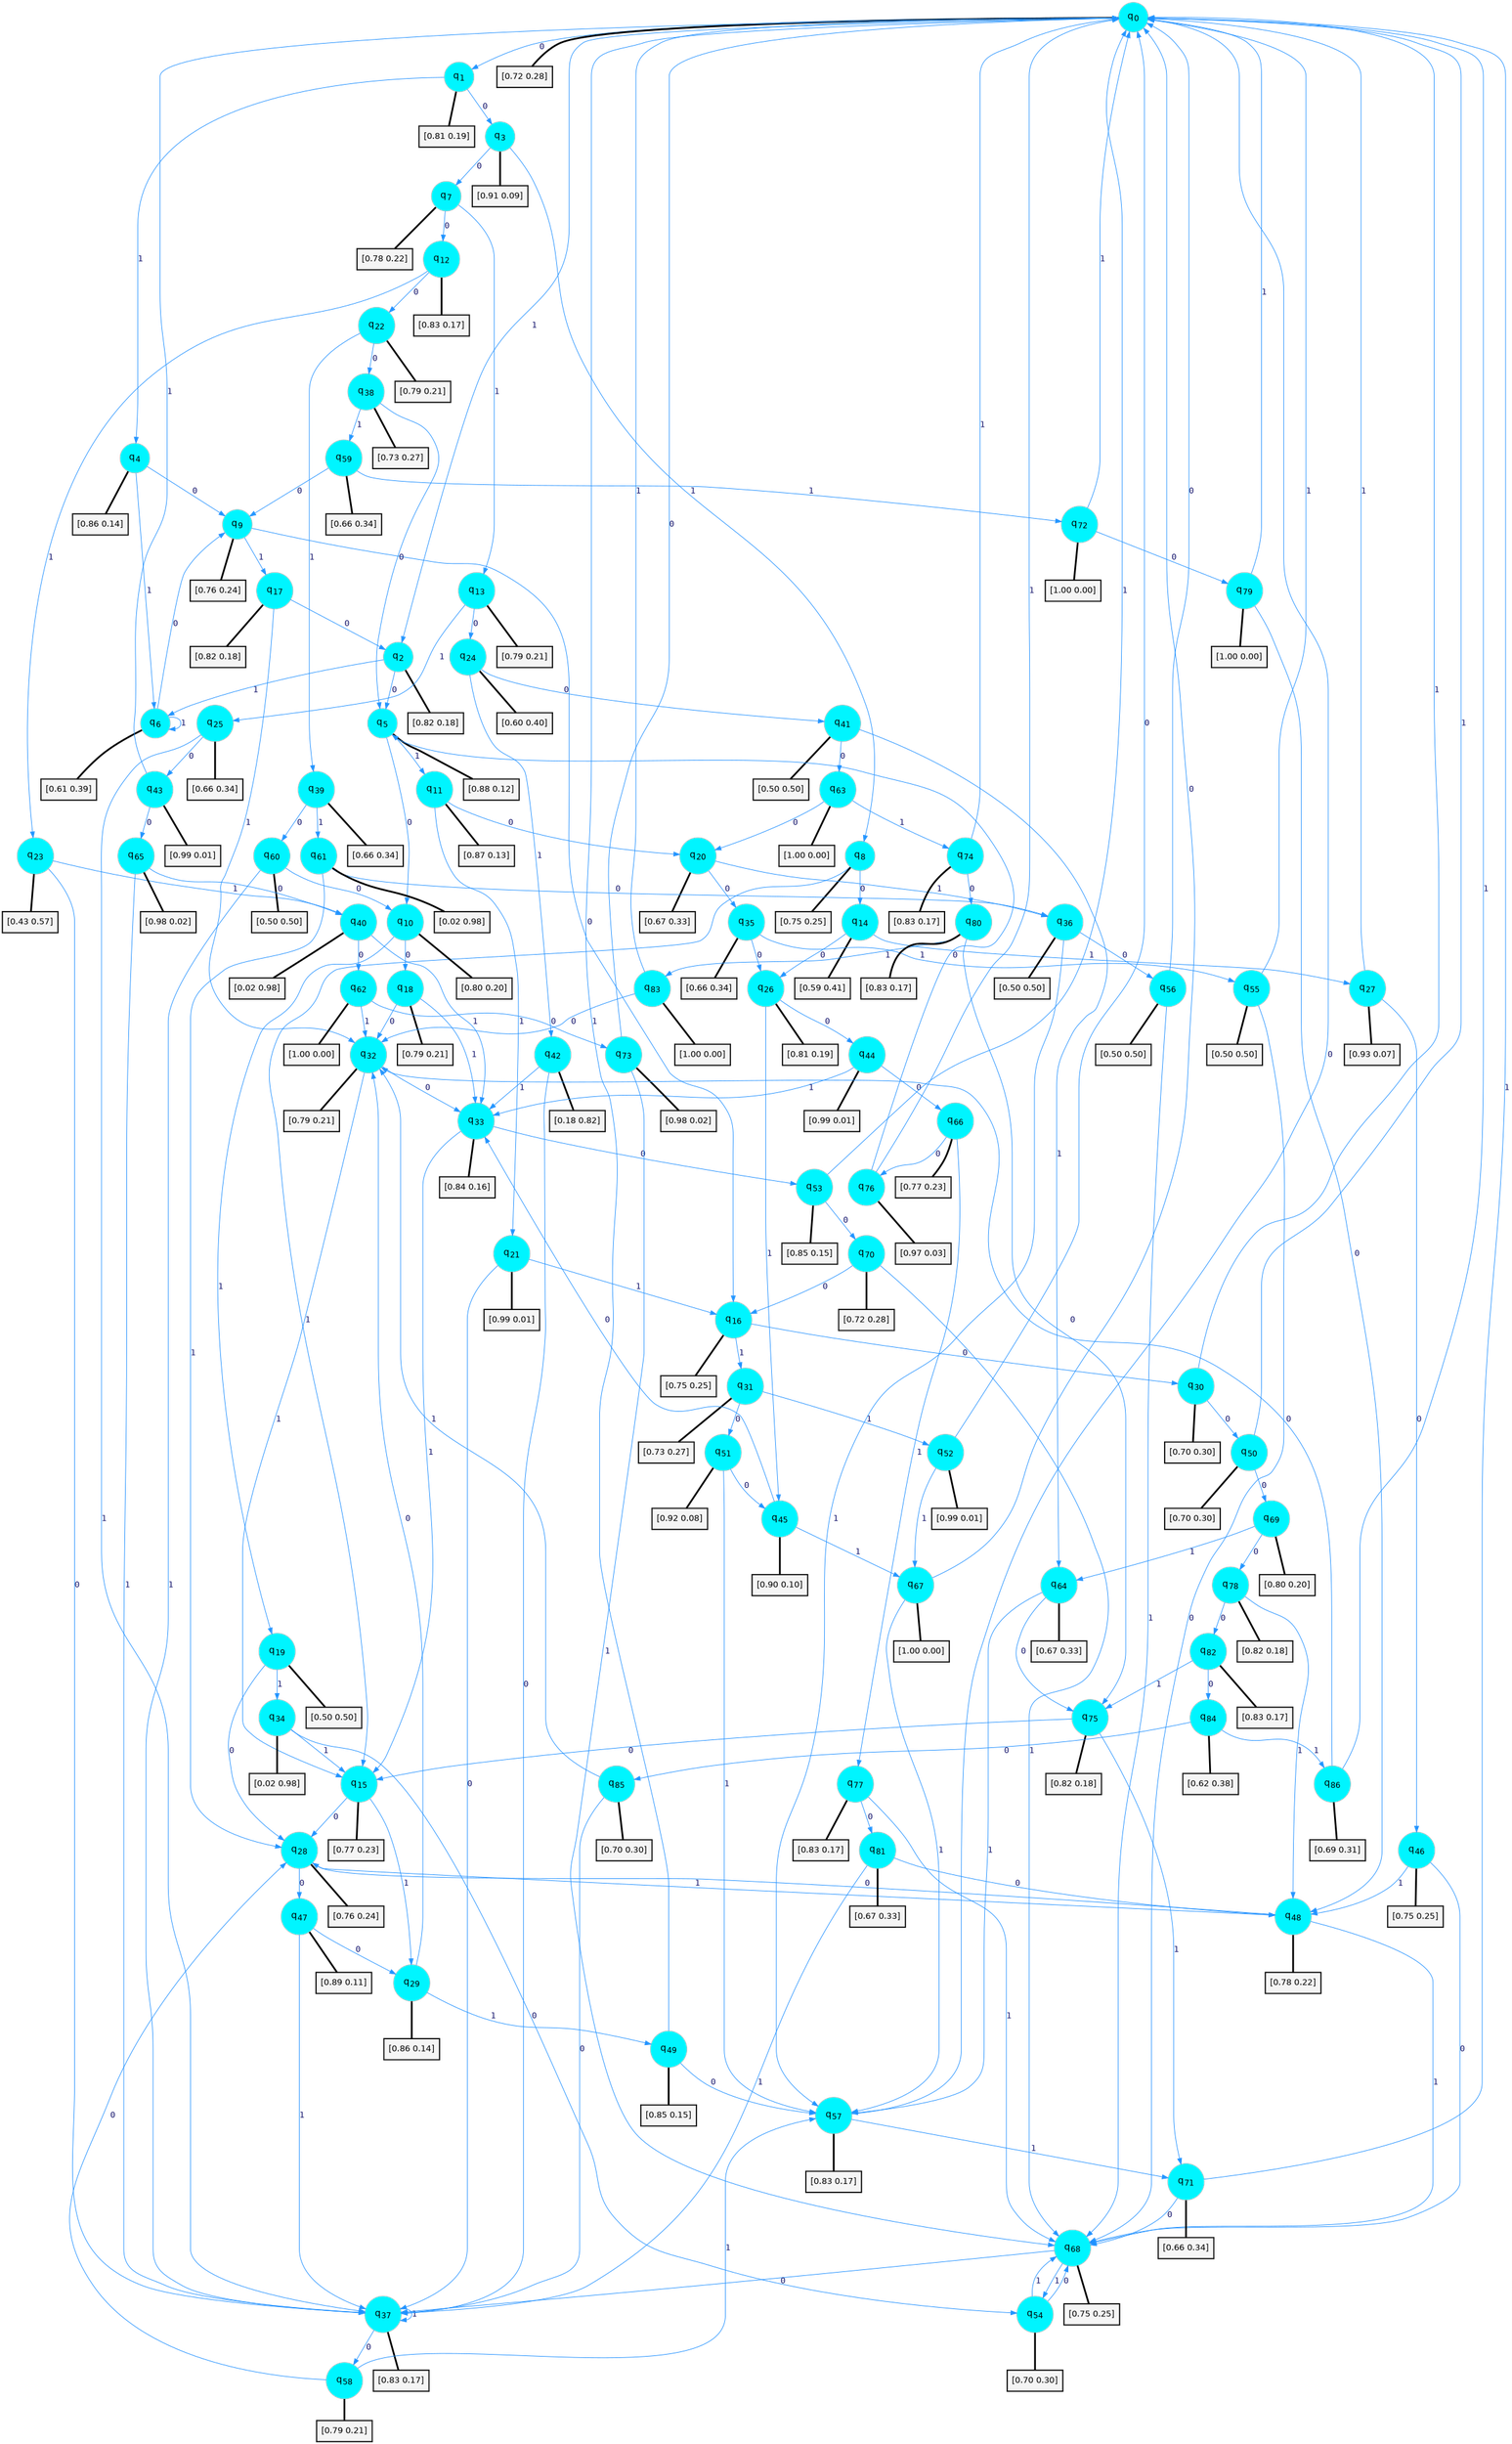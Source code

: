 digraph G {
graph [
bgcolor=transparent, dpi=300, rankdir=TD, size="40,25"];
node [
color=gray, fillcolor=turquoise1, fontcolor=black, fontname=Helvetica, fontsize=16, fontweight=bold, shape=circle, style=filled];
edge [
arrowsize=1, color=dodgerblue1, fontcolor=midnightblue, fontname=courier, fontweight=bold, penwidth=1, style=solid, weight=20];
0[label=<q<SUB>0</SUB>>];
1[label=<q<SUB>1</SUB>>];
2[label=<q<SUB>2</SUB>>];
3[label=<q<SUB>3</SUB>>];
4[label=<q<SUB>4</SUB>>];
5[label=<q<SUB>5</SUB>>];
6[label=<q<SUB>6</SUB>>];
7[label=<q<SUB>7</SUB>>];
8[label=<q<SUB>8</SUB>>];
9[label=<q<SUB>9</SUB>>];
10[label=<q<SUB>10</SUB>>];
11[label=<q<SUB>11</SUB>>];
12[label=<q<SUB>12</SUB>>];
13[label=<q<SUB>13</SUB>>];
14[label=<q<SUB>14</SUB>>];
15[label=<q<SUB>15</SUB>>];
16[label=<q<SUB>16</SUB>>];
17[label=<q<SUB>17</SUB>>];
18[label=<q<SUB>18</SUB>>];
19[label=<q<SUB>19</SUB>>];
20[label=<q<SUB>20</SUB>>];
21[label=<q<SUB>21</SUB>>];
22[label=<q<SUB>22</SUB>>];
23[label=<q<SUB>23</SUB>>];
24[label=<q<SUB>24</SUB>>];
25[label=<q<SUB>25</SUB>>];
26[label=<q<SUB>26</SUB>>];
27[label=<q<SUB>27</SUB>>];
28[label=<q<SUB>28</SUB>>];
29[label=<q<SUB>29</SUB>>];
30[label=<q<SUB>30</SUB>>];
31[label=<q<SUB>31</SUB>>];
32[label=<q<SUB>32</SUB>>];
33[label=<q<SUB>33</SUB>>];
34[label=<q<SUB>34</SUB>>];
35[label=<q<SUB>35</SUB>>];
36[label=<q<SUB>36</SUB>>];
37[label=<q<SUB>37</SUB>>];
38[label=<q<SUB>38</SUB>>];
39[label=<q<SUB>39</SUB>>];
40[label=<q<SUB>40</SUB>>];
41[label=<q<SUB>41</SUB>>];
42[label=<q<SUB>42</SUB>>];
43[label=<q<SUB>43</SUB>>];
44[label=<q<SUB>44</SUB>>];
45[label=<q<SUB>45</SUB>>];
46[label=<q<SUB>46</SUB>>];
47[label=<q<SUB>47</SUB>>];
48[label=<q<SUB>48</SUB>>];
49[label=<q<SUB>49</SUB>>];
50[label=<q<SUB>50</SUB>>];
51[label=<q<SUB>51</SUB>>];
52[label=<q<SUB>52</SUB>>];
53[label=<q<SUB>53</SUB>>];
54[label=<q<SUB>54</SUB>>];
55[label=<q<SUB>55</SUB>>];
56[label=<q<SUB>56</SUB>>];
57[label=<q<SUB>57</SUB>>];
58[label=<q<SUB>58</SUB>>];
59[label=<q<SUB>59</SUB>>];
60[label=<q<SUB>60</SUB>>];
61[label=<q<SUB>61</SUB>>];
62[label=<q<SUB>62</SUB>>];
63[label=<q<SUB>63</SUB>>];
64[label=<q<SUB>64</SUB>>];
65[label=<q<SUB>65</SUB>>];
66[label=<q<SUB>66</SUB>>];
67[label=<q<SUB>67</SUB>>];
68[label=<q<SUB>68</SUB>>];
69[label=<q<SUB>69</SUB>>];
70[label=<q<SUB>70</SUB>>];
71[label=<q<SUB>71</SUB>>];
72[label=<q<SUB>72</SUB>>];
73[label=<q<SUB>73</SUB>>];
74[label=<q<SUB>74</SUB>>];
75[label=<q<SUB>75</SUB>>];
76[label=<q<SUB>76</SUB>>];
77[label=<q<SUB>77</SUB>>];
78[label=<q<SUB>78</SUB>>];
79[label=<q<SUB>79</SUB>>];
80[label=<q<SUB>80</SUB>>];
81[label=<q<SUB>81</SUB>>];
82[label=<q<SUB>82</SUB>>];
83[label=<q<SUB>83</SUB>>];
84[label=<q<SUB>84</SUB>>];
85[label=<q<SUB>85</SUB>>];
86[label=<q<SUB>86</SUB>>];
87[label="[0.72 0.28]", shape=box,fontcolor=black, fontname=Helvetica, fontsize=14, penwidth=2, fillcolor=whitesmoke,color=black];
88[label="[0.81 0.19]", shape=box,fontcolor=black, fontname=Helvetica, fontsize=14, penwidth=2, fillcolor=whitesmoke,color=black];
89[label="[0.82 0.18]", shape=box,fontcolor=black, fontname=Helvetica, fontsize=14, penwidth=2, fillcolor=whitesmoke,color=black];
90[label="[0.91 0.09]", shape=box,fontcolor=black, fontname=Helvetica, fontsize=14, penwidth=2, fillcolor=whitesmoke,color=black];
91[label="[0.86 0.14]", shape=box,fontcolor=black, fontname=Helvetica, fontsize=14, penwidth=2, fillcolor=whitesmoke,color=black];
92[label="[0.88 0.12]", shape=box,fontcolor=black, fontname=Helvetica, fontsize=14, penwidth=2, fillcolor=whitesmoke,color=black];
93[label="[0.61 0.39]", shape=box,fontcolor=black, fontname=Helvetica, fontsize=14, penwidth=2, fillcolor=whitesmoke,color=black];
94[label="[0.78 0.22]", shape=box,fontcolor=black, fontname=Helvetica, fontsize=14, penwidth=2, fillcolor=whitesmoke,color=black];
95[label="[0.75 0.25]", shape=box,fontcolor=black, fontname=Helvetica, fontsize=14, penwidth=2, fillcolor=whitesmoke,color=black];
96[label="[0.76 0.24]", shape=box,fontcolor=black, fontname=Helvetica, fontsize=14, penwidth=2, fillcolor=whitesmoke,color=black];
97[label="[0.80 0.20]", shape=box,fontcolor=black, fontname=Helvetica, fontsize=14, penwidth=2, fillcolor=whitesmoke,color=black];
98[label="[0.87 0.13]", shape=box,fontcolor=black, fontname=Helvetica, fontsize=14, penwidth=2, fillcolor=whitesmoke,color=black];
99[label="[0.83 0.17]", shape=box,fontcolor=black, fontname=Helvetica, fontsize=14, penwidth=2, fillcolor=whitesmoke,color=black];
100[label="[0.79 0.21]", shape=box,fontcolor=black, fontname=Helvetica, fontsize=14, penwidth=2, fillcolor=whitesmoke,color=black];
101[label="[0.59 0.41]", shape=box,fontcolor=black, fontname=Helvetica, fontsize=14, penwidth=2, fillcolor=whitesmoke,color=black];
102[label="[0.77 0.23]", shape=box,fontcolor=black, fontname=Helvetica, fontsize=14, penwidth=2, fillcolor=whitesmoke,color=black];
103[label="[0.75 0.25]", shape=box,fontcolor=black, fontname=Helvetica, fontsize=14, penwidth=2, fillcolor=whitesmoke,color=black];
104[label="[0.82 0.18]", shape=box,fontcolor=black, fontname=Helvetica, fontsize=14, penwidth=2, fillcolor=whitesmoke,color=black];
105[label="[0.79 0.21]", shape=box,fontcolor=black, fontname=Helvetica, fontsize=14, penwidth=2, fillcolor=whitesmoke,color=black];
106[label="[0.50 0.50]", shape=box,fontcolor=black, fontname=Helvetica, fontsize=14, penwidth=2, fillcolor=whitesmoke,color=black];
107[label="[0.67 0.33]", shape=box,fontcolor=black, fontname=Helvetica, fontsize=14, penwidth=2, fillcolor=whitesmoke,color=black];
108[label="[0.99 0.01]", shape=box,fontcolor=black, fontname=Helvetica, fontsize=14, penwidth=2, fillcolor=whitesmoke,color=black];
109[label="[0.79 0.21]", shape=box,fontcolor=black, fontname=Helvetica, fontsize=14, penwidth=2, fillcolor=whitesmoke,color=black];
110[label="[0.43 0.57]", shape=box,fontcolor=black, fontname=Helvetica, fontsize=14, penwidth=2, fillcolor=whitesmoke,color=black];
111[label="[0.60 0.40]", shape=box,fontcolor=black, fontname=Helvetica, fontsize=14, penwidth=2, fillcolor=whitesmoke,color=black];
112[label="[0.66 0.34]", shape=box,fontcolor=black, fontname=Helvetica, fontsize=14, penwidth=2, fillcolor=whitesmoke,color=black];
113[label="[0.81 0.19]", shape=box,fontcolor=black, fontname=Helvetica, fontsize=14, penwidth=2, fillcolor=whitesmoke,color=black];
114[label="[0.93 0.07]", shape=box,fontcolor=black, fontname=Helvetica, fontsize=14, penwidth=2, fillcolor=whitesmoke,color=black];
115[label="[0.76 0.24]", shape=box,fontcolor=black, fontname=Helvetica, fontsize=14, penwidth=2, fillcolor=whitesmoke,color=black];
116[label="[0.86 0.14]", shape=box,fontcolor=black, fontname=Helvetica, fontsize=14, penwidth=2, fillcolor=whitesmoke,color=black];
117[label="[0.70 0.30]", shape=box,fontcolor=black, fontname=Helvetica, fontsize=14, penwidth=2, fillcolor=whitesmoke,color=black];
118[label="[0.73 0.27]", shape=box,fontcolor=black, fontname=Helvetica, fontsize=14, penwidth=2, fillcolor=whitesmoke,color=black];
119[label="[0.79 0.21]", shape=box,fontcolor=black, fontname=Helvetica, fontsize=14, penwidth=2, fillcolor=whitesmoke,color=black];
120[label="[0.84 0.16]", shape=box,fontcolor=black, fontname=Helvetica, fontsize=14, penwidth=2, fillcolor=whitesmoke,color=black];
121[label="[0.02 0.98]", shape=box,fontcolor=black, fontname=Helvetica, fontsize=14, penwidth=2, fillcolor=whitesmoke,color=black];
122[label="[0.66 0.34]", shape=box,fontcolor=black, fontname=Helvetica, fontsize=14, penwidth=2, fillcolor=whitesmoke,color=black];
123[label="[0.50 0.50]", shape=box,fontcolor=black, fontname=Helvetica, fontsize=14, penwidth=2, fillcolor=whitesmoke,color=black];
124[label="[0.83 0.17]", shape=box,fontcolor=black, fontname=Helvetica, fontsize=14, penwidth=2, fillcolor=whitesmoke,color=black];
125[label="[0.73 0.27]", shape=box,fontcolor=black, fontname=Helvetica, fontsize=14, penwidth=2, fillcolor=whitesmoke,color=black];
126[label="[0.66 0.34]", shape=box,fontcolor=black, fontname=Helvetica, fontsize=14, penwidth=2, fillcolor=whitesmoke,color=black];
127[label="[0.02 0.98]", shape=box,fontcolor=black, fontname=Helvetica, fontsize=14, penwidth=2, fillcolor=whitesmoke,color=black];
128[label="[0.50 0.50]", shape=box,fontcolor=black, fontname=Helvetica, fontsize=14, penwidth=2, fillcolor=whitesmoke,color=black];
129[label="[0.18 0.82]", shape=box,fontcolor=black, fontname=Helvetica, fontsize=14, penwidth=2, fillcolor=whitesmoke,color=black];
130[label="[0.99 0.01]", shape=box,fontcolor=black, fontname=Helvetica, fontsize=14, penwidth=2, fillcolor=whitesmoke,color=black];
131[label="[0.99 0.01]", shape=box,fontcolor=black, fontname=Helvetica, fontsize=14, penwidth=2, fillcolor=whitesmoke,color=black];
132[label="[0.90 0.10]", shape=box,fontcolor=black, fontname=Helvetica, fontsize=14, penwidth=2, fillcolor=whitesmoke,color=black];
133[label="[0.75 0.25]", shape=box,fontcolor=black, fontname=Helvetica, fontsize=14, penwidth=2, fillcolor=whitesmoke,color=black];
134[label="[0.89 0.11]", shape=box,fontcolor=black, fontname=Helvetica, fontsize=14, penwidth=2, fillcolor=whitesmoke,color=black];
135[label="[0.78 0.22]", shape=box,fontcolor=black, fontname=Helvetica, fontsize=14, penwidth=2, fillcolor=whitesmoke,color=black];
136[label="[0.85 0.15]", shape=box,fontcolor=black, fontname=Helvetica, fontsize=14, penwidth=2, fillcolor=whitesmoke,color=black];
137[label="[0.70 0.30]", shape=box,fontcolor=black, fontname=Helvetica, fontsize=14, penwidth=2, fillcolor=whitesmoke,color=black];
138[label="[0.92 0.08]", shape=box,fontcolor=black, fontname=Helvetica, fontsize=14, penwidth=2, fillcolor=whitesmoke,color=black];
139[label="[0.99 0.01]", shape=box,fontcolor=black, fontname=Helvetica, fontsize=14, penwidth=2, fillcolor=whitesmoke,color=black];
140[label="[0.85 0.15]", shape=box,fontcolor=black, fontname=Helvetica, fontsize=14, penwidth=2, fillcolor=whitesmoke,color=black];
141[label="[0.70 0.30]", shape=box,fontcolor=black, fontname=Helvetica, fontsize=14, penwidth=2, fillcolor=whitesmoke,color=black];
142[label="[0.50 0.50]", shape=box,fontcolor=black, fontname=Helvetica, fontsize=14, penwidth=2, fillcolor=whitesmoke,color=black];
143[label="[0.50 0.50]", shape=box,fontcolor=black, fontname=Helvetica, fontsize=14, penwidth=2, fillcolor=whitesmoke,color=black];
144[label="[0.83 0.17]", shape=box,fontcolor=black, fontname=Helvetica, fontsize=14, penwidth=2, fillcolor=whitesmoke,color=black];
145[label="[0.79 0.21]", shape=box,fontcolor=black, fontname=Helvetica, fontsize=14, penwidth=2, fillcolor=whitesmoke,color=black];
146[label="[0.66 0.34]", shape=box,fontcolor=black, fontname=Helvetica, fontsize=14, penwidth=2, fillcolor=whitesmoke,color=black];
147[label="[0.50 0.50]", shape=box,fontcolor=black, fontname=Helvetica, fontsize=14, penwidth=2, fillcolor=whitesmoke,color=black];
148[label="[0.02 0.98]", shape=box,fontcolor=black, fontname=Helvetica, fontsize=14, penwidth=2, fillcolor=whitesmoke,color=black];
149[label="[1.00 0.00]", shape=box,fontcolor=black, fontname=Helvetica, fontsize=14, penwidth=2, fillcolor=whitesmoke,color=black];
150[label="[1.00 0.00]", shape=box,fontcolor=black, fontname=Helvetica, fontsize=14, penwidth=2, fillcolor=whitesmoke,color=black];
151[label="[0.67 0.33]", shape=box,fontcolor=black, fontname=Helvetica, fontsize=14, penwidth=2, fillcolor=whitesmoke,color=black];
152[label="[0.98 0.02]", shape=box,fontcolor=black, fontname=Helvetica, fontsize=14, penwidth=2, fillcolor=whitesmoke,color=black];
153[label="[0.77 0.23]", shape=box,fontcolor=black, fontname=Helvetica, fontsize=14, penwidth=2, fillcolor=whitesmoke,color=black];
154[label="[1.00 0.00]", shape=box,fontcolor=black, fontname=Helvetica, fontsize=14, penwidth=2, fillcolor=whitesmoke,color=black];
155[label="[0.75 0.25]", shape=box,fontcolor=black, fontname=Helvetica, fontsize=14, penwidth=2, fillcolor=whitesmoke,color=black];
156[label="[0.80 0.20]", shape=box,fontcolor=black, fontname=Helvetica, fontsize=14, penwidth=2, fillcolor=whitesmoke,color=black];
157[label="[0.72 0.28]", shape=box,fontcolor=black, fontname=Helvetica, fontsize=14, penwidth=2, fillcolor=whitesmoke,color=black];
158[label="[0.66 0.34]", shape=box,fontcolor=black, fontname=Helvetica, fontsize=14, penwidth=2, fillcolor=whitesmoke,color=black];
159[label="[1.00 0.00]", shape=box,fontcolor=black, fontname=Helvetica, fontsize=14, penwidth=2, fillcolor=whitesmoke,color=black];
160[label="[0.98 0.02]", shape=box,fontcolor=black, fontname=Helvetica, fontsize=14, penwidth=2, fillcolor=whitesmoke,color=black];
161[label="[0.83 0.17]", shape=box,fontcolor=black, fontname=Helvetica, fontsize=14, penwidth=2, fillcolor=whitesmoke,color=black];
162[label="[0.82 0.18]", shape=box,fontcolor=black, fontname=Helvetica, fontsize=14, penwidth=2, fillcolor=whitesmoke,color=black];
163[label="[0.97 0.03]", shape=box,fontcolor=black, fontname=Helvetica, fontsize=14, penwidth=2, fillcolor=whitesmoke,color=black];
164[label="[0.83 0.17]", shape=box,fontcolor=black, fontname=Helvetica, fontsize=14, penwidth=2, fillcolor=whitesmoke,color=black];
165[label="[0.82 0.18]", shape=box,fontcolor=black, fontname=Helvetica, fontsize=14, penwidth=2, fillcolor=whitesmoke,color=black];
166[label="[1.00 0.00]", shape=box,fontcolor=black, fontname=Helvetica, fontsize=14, penwidth=2, fillcolor=whitesmoke,color=black];
167[label="[0.83 0.17]", shape=box,fontcolor=black, fontname=Helvetica, fontsize=14, penwidth=2, fillcolor=whitesmoke,color=black];
168[label="[0.67 0.33]", shape=box,fontcolor=black, fontname=Helvetica, fontsize=14, penwidth=2, fillcolor=whitesmoke,color=black];
169[label="[0.83 0.17]", shape=box,fontcolor=black, fontname=Helvetica, fontsize=14, penwidth=2, fillcolor=whitesmoke,color=black];
170[label="[1.00 0.00]", shape=box,fontcolor=black, fontname=Helvetica, fontsize=14, penwidth=2, fillcolor=whitesmoke,color=black];
171[label="[0.62 0.38]", shape=box,fontcolor=black, fontname=Helvetica, fontsize=14, penwidth=2, fillcolor=whitesmoke,color=black];
172[label="[0.70 0.30]", shape=box,fontcolor=black, fontname=Helvetica, fontsize=14, penwidth=2, fillcolor=whitesmoke,color=black];
173[label="[0.69 0.31]", shape=box,fontcolor=black, fontname=Helvetica, fontsize=14, penwidth=2, fillcolor=whitesmoke,color=black];
0->1 [label=0];
0->2 [label=1];
0->87 [arrowhead=none, penwidth=3,color=black];
1->3 [label=0];
1->4 [label=1];
1->88 [arrowhead=none, penwidth=3,color=black];
2->5 [label=0];
2->6 [label=1];
2->89 [arrowhead=none, penwidth=3,color=black];
3->7 [label=0];
3->8 [label=1];
3->90 [arrowhead=none, penwidth=3,color=black];
4->9 [label=0];
4->6 [label=1];
4->91 [arrowhead=none, penwidth=3,color=black];
5->10 [label=0];
5->11 [label=1];
5->92 [arrowhead=none, penwidth=3,color=black];
6->9 [label=0];
6->6 [label=1];
6->93 [arrowhead=none, penwidth=3,color=black];
7->12 [label=0];
7->13 [label=1];
7->94 [arrowhead=none, penwidth=3,color=black];
8->14 [label=0];
8->15 [label=1];
8->95 [arrowhead=none, penwidth=3,color=black];
9->16 [label=0];
9->17 [label=1];
9->96 [arrowhead=none, penwidth=3,color=black];
10->18 [label=0];
10->19 [label=1];
10->97 [arrowhead=none, penwidth=3,color=black];
11->20 [label=0];
11->21 [label=1];
11->98 [arrowhead=none, penwidth=3,color=black];
12->22 [label=0];
12->23 [label=1];
12->99 [arrowhead=none, penwidth=3,color=black];
13->24 [label=0];
13->25 [label=1];
13->100 [arrowhead=none, penwidth=3,color=black];
14->26 [label=0];
14->27 [label=1];
14->101 [arrowhead=none, penwidth=3,color=black];
15->28 [label=0];
15->29 [label=1];
15->102 [arrowhead=none, penwidth=3,color=black];
16->30 [label=0];
16->31 [label=1];
16->103 [arrowhead=none, penwidth=3,color=black];
17->2 [label=0];
17->32 [label=1];
17->104 [arrowhead=none, penwidth=3,color=black];
18->32 [label=0];
18->33 [label=1];
18->105 [arrowhead=none, penwidth=3,color=black];
19->28 [label=0];
19->34 [label=1];
19->106 [arrowhead=none, penwidth=3,color=black];
20->35 [label=0];
20->36 [label=1];
20->107 [arrowhead=none, penwidth=3,color=black];
21->37 [label=0];
21->16 [label=1];
21->108 [arrowhead=none, penwidth=3,color=black];
22->38 [label=0];
22->39 [label=1];
22->109 [arrowhead=none, penwidth=3,color=black];
23->37 [label=0];
23->40 [label=1];
23->110 [arrowhead=none, penwidth=3,color=black];
24->41 [label=0];
24->42 [label=1];
24->111 [arrowhead=none, penwidth=3,color=black];
25->43 [label=0];
25->37 [label=1];
25->112 [arrowhead=none, penwidth=3,color=black];
26->44 [label=0];
26->45 [label=1];
26->113 [arrowhead=none, penwidth=3,color=black];
27->46 [label=0];
27->0 [label=1];
27->114 [arrowhead=none, penwidth=3,color=black];
28->47 [label=0];
28->48 [label=1];
28->115 [arrowhead=none, penwidth=3,color=black];
29->32 [label=0];
29->49 [label=1];
29->116 [arrowhead=none, penwidth=3,color=black];
30->50 [label=0];
30->0 [label=1];
30->117 [arrowhead=none, penwidth=3,color=black];
31->51 [label=0];
31->52 [label=1];
31->118 [arrowhead=none, penwidth=3,color=black];
32->33 [label=0];
32->15 [label=1];
32->119 [arrowhead=none, penwidth=3,color=black];
33->53 [label=0];
33->15 [label=1];
33->120 [arrowhead=none, penwidth=3,color=black];
34->54 [label=0];
34->15 [label=1];
34->121 [arrowhead=none, penwidth=3,color=black];
35->26 [label=0];
35->55 [label=1];
35->122 [arrowhead=none, penwidth=3,color=black];
36->56 [label=0];
36->57 [label=1];
36->123 [arrowhead=none, penwidth=3,color=black];
37->58 [label=0];
37->37 [label=1];
37->124 [arrowhead=none, penwidth=3,color=black];
38->5 [label=0];
38->59 [label=1];
38->125 [arrowhead=none, penwidth=3,color=black];
39->60 [label=0];
39->61 [label=1];
39->126 [arrowhead=none, penwidth=3,color=black];
40->62 [label=0];
40->33 [label=1];
40->127 [arrowhead=none, penwidth=3,color=black];
41->63 [label=0];
41->64 [label=1];
41->128 [arrowhead=none, penwidth=3,color=black];
42->37 [label=0];
42->33 [label=1];
42->129 [arrowhead=none, penwidth=3,color=black];
43->65 [label=0];
43->0 [label=1];
43->130 [arrowhead=none, penwidth=3,color=black];
44->66 [label=0];
44->33 [label=1];
44->131 [arrowhead=none, penwidth=3,color=black];
45->33 [label=0];
45->67 [label=1];
45->132 [arrowhead=none, penwidth=3,color=black];
46->68 [label=0];
46->48 [label=1];
46->133 [arrowhead=none, penwidth=3,color=black];
47->29 [label=0];
47->37 [label=1];
47->134 [arrowhead=none, penwidth=3,color=black];
48->28 [label=0];
48->68 [label=1];
48->135 [arrowhead=none, penwidth=3,color=black];
49->57 [label=0];
49->0 [label=1];
49->136 [arrowhead=none, penwidth=3,color=black];
50->69 [label=0];
50->0 [label=1];
50->137 [arrowhead=none, penwidth=3,color=black];
51->45 [label=0];
51->57 [label=1];
51->138 [arrowhead=none, penwidth=3,color=black];
52->0 [label=0];
52->67 [label=1];
52->139 [arrowhead=none, penwidth=3,color=black];
53->70 [label=0];
53->0 [label=1];
53->140 [arrowhead=none, penwidth=3,color=black];
54->68 [label=0];
54->68 [label=1];
54->141 [arrowhead=none, penwidth=3,color=black];
55->68 [label=0];
55->0 [label=1];
55->142 [arrowhead=none, penwidth=3,color=black];
56->0 [label=0];
56->68 [label=1];
56->143 [arrowhead=none, penwidth=3,color=black];
57->0 [label=0];
57->71 [label=1];
57->144 [arrowhead=none, penwidth=3,color=black];
58->28 [label=0];
58->57 [label=1];
58->145 [arrowhead=none, penwidth=3,color=black];
59->9 [label=0];
59->72 [label=1];
59->146 [arrowhead=none, penwidth=3,color=black];
60->10 [label=0];
60->37 [label=1];
60->147 [arrowhead=none, penwidth=3,color=black];
61->36 [label=0];
61->28 [label=1];
61->148 [arrowhead=none, penwidth=3,color=black];
62->73 [label=0];
62->32 [label=1];
62->149 [arrowhead=none, penwidth=3,color=black];
63->20 [label=0];
63->74 [label=1];
63->150 [arrowhead=none, penwidth=3,color=black];
64->75 [label=0];
64->57 [label=1];
64->151 [arrowhead=none, penwidth=3,color=black];
65->40 [label=0];
65->37 [label=1];
65->152 [arrowhead=none, penwidth=3,color=black];
66->76 [label=0];
66->77 [label=1];
66->153 [arrowhead=none, penwidth=3,color=black];
67->0 [label=0];
67->57 [label=1];
67->154 [arrowhead=none, penwidth=3,color=black];
68->37 [label=0];
68->54 [label=1];
68->155 [arrowhead=none, penwidth=3,color=black];
69->78 [label=0];
69->64 [label=1];
69->156 [arrowhead=none, penwidth=3,color=black];
70->16 [label=0];
70->68 [label=1];
70->157 [arrowhead=none, penwidth=3,color=black];
71->68 [label=0];
71->0 [label=1];
71->158 [arrowhead=none, penwidth=3,color=black];
72->79 [label=0];
72->0 [label=1];
72->159 [arrowhead=none, penwidth=3,color=black];
73->0 [label=0];
73->68 [label=1];
73->160 [arrowhead=none, penwidth=3,color=black];
74->80 [label=0];
74->0 [label=1];
74->161 [arrowhead=none, penwidth=3,color=black];
75->15 [label=0];
75->71 [label=1];
75->162 [arrowhead=none, penwidth=3,color=black];
76->5 [label=0];
76->0 [label=1];
76->163 [arrowhead=none, penwidth=3,color=black];
77->81 [label=0];
77->68 [label=1];
77->164 [arrowhead=none, penwidth=3,color=black];
78->82 [label=0];
78->48 [label=1];
78->165 [arrowhead=none, penwidth=3,color=black];
79->48 [label=0];
79->0 [label=1];
79->166 [arrowhead=none, penwidth=3,color=black];
80->75 [label=0];
80->83 [label=1];
80->167 [arrowhead=none, penwidth=3,color=black];
81->48 [label=0];
81->37 [label=1];
81->168 [arrowhead=none, penwidth=3,color=black];
82->84 [label=0];
82->75 [label=1];
82->169 [arrowhead=none, penwidth=3,color=black];
83->32 [label=0];
83->0 [label=1];
83->170 [arrowhead=none, penwidth=3,color=black];
84->85 [label=0];
84->86 [label=1];
84->171 [arrowhead=none, penwidth=3,color=black];
85->37 [label=0];
85->32 [label=1];
85->172 [arrowhead=none, penwidth=3,color=black];
86->32 [label=0];
86->0 [label=1];
86->173 [arrowhead=none, penwidth=3,color=black];
}
